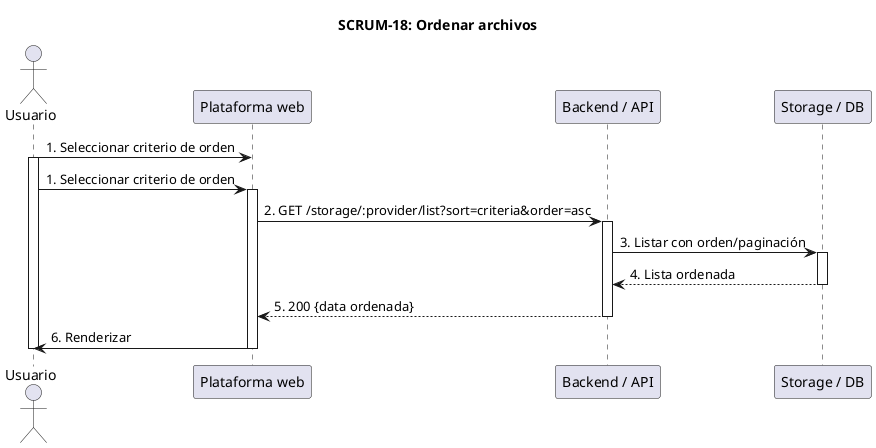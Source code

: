 @startuml SCRUM-18_OrdenarArchivos
title SCRUM-18: Ordenar archivos

actor Usuario
participant "Plataforma web" as Frontend
participant "Backend / API" as Backend
participant "Storage / DB" as Storage

Usuario -> Frontend: 1. Seleccionar criterio de orden
activate Usuario
Usuario -> Frontend: 1. Seleccionar criterio de orden
activate Frontend
Frontend -> Backend: 2. GET /storage/:provider/list?sort=criteria&order=asc
activate Backend
Backend -> Storage: 3. Listar con orden/paginación
activate Storage
Storage --> Backend: 4. Lista ordenada
deactivate Storage
Backend --> Frontend: 5. 200 {data ordenada}
deactivate Backend
Frontend -> Usuario: 6. Renderizar
deactivate Frontend
deactivate Usuario
@enduml
